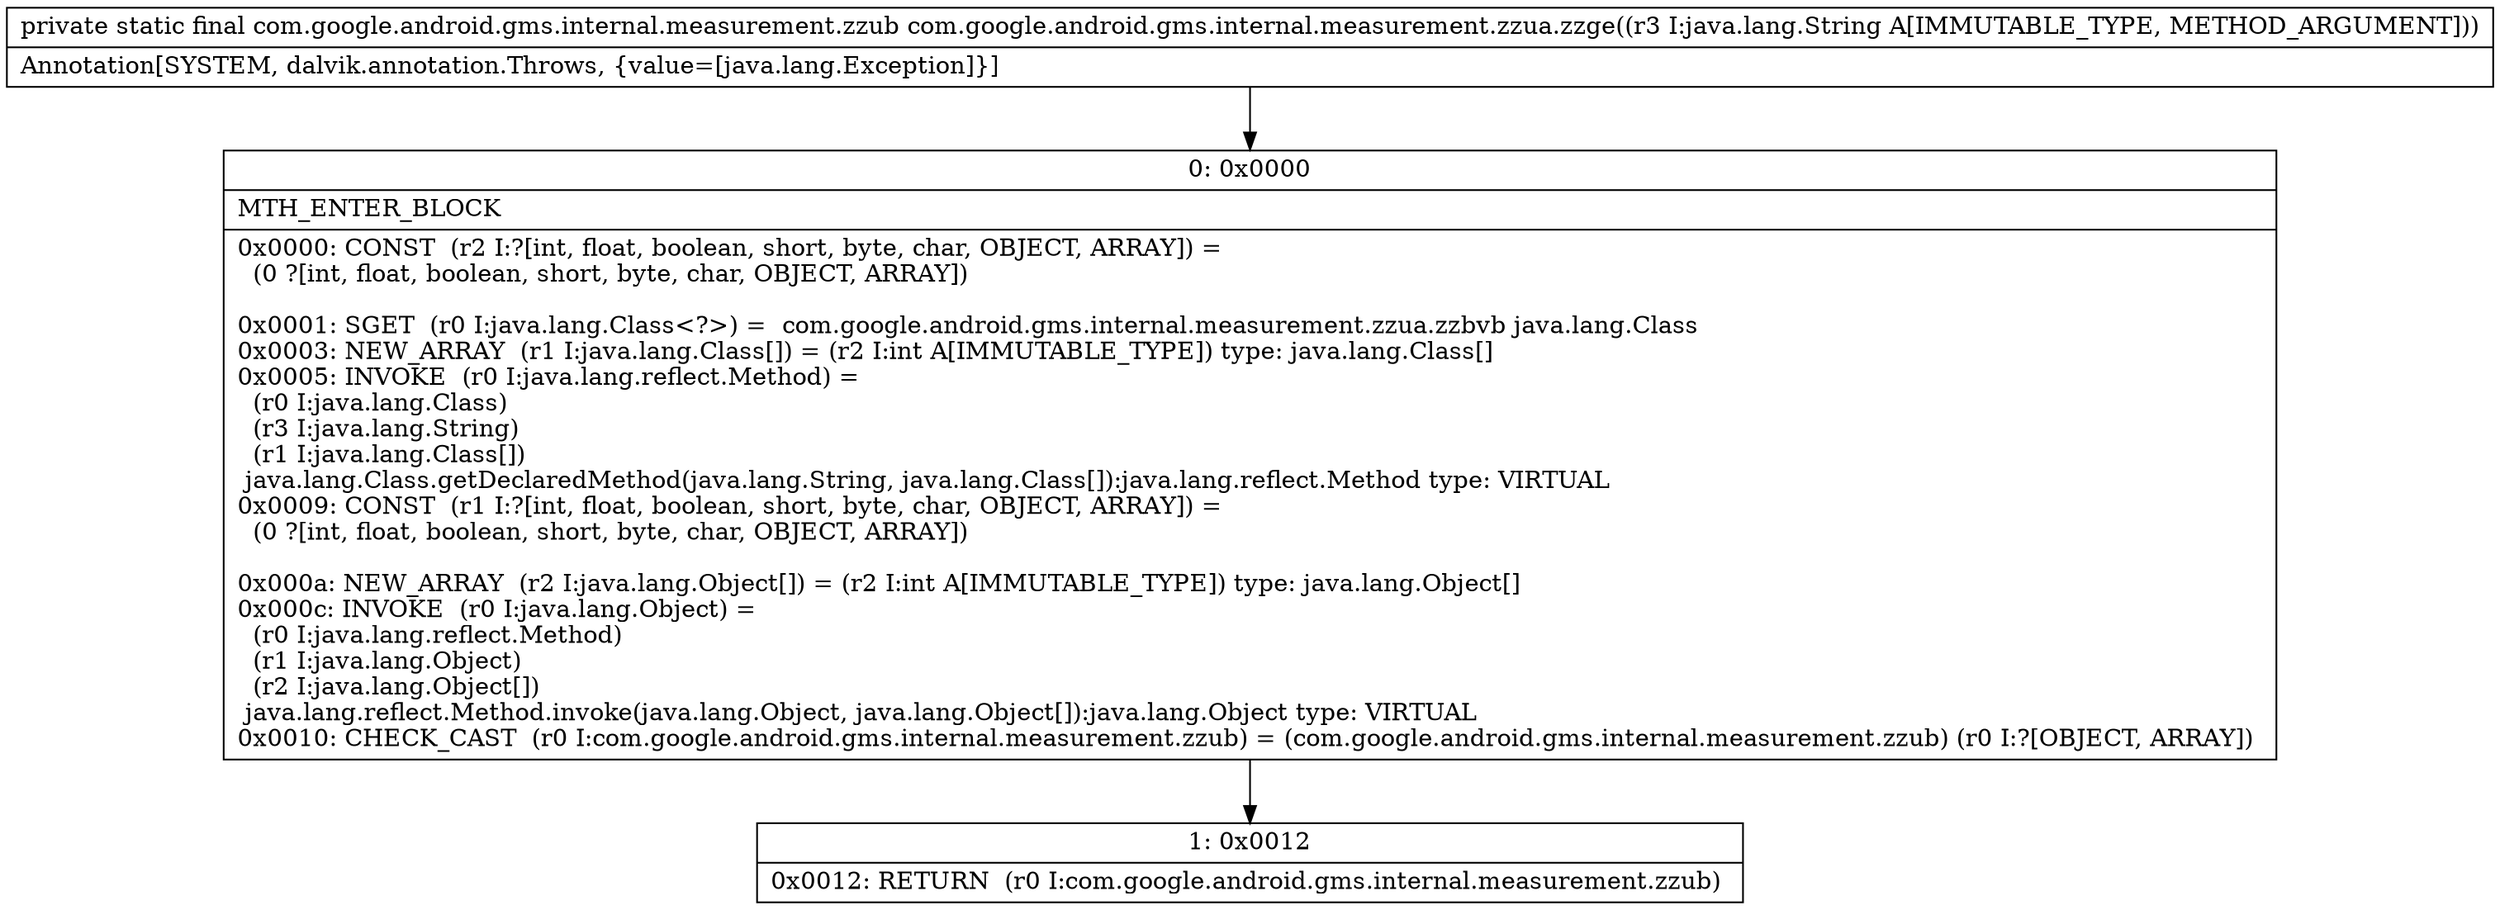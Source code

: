 digraph "CFG forcom.google.android.gms.internal.measurement.zzua.zzge(Ljava\/lang\/String;)Lcom\/google\/android\/gms\/internal\/measurement\/zzub;" {
Node_0 [shape=record,label="{0\:\ 0x0000|MTH_ENTER_BLOCK\l|0x0000: CONST  (r2 I:?[int, float, boolean, short, byte, char, OBJECT, ARRAY]) = \l  (0 ?[int, float, boolean, short, byte, char, OBJECT, ARRAY])\l \l0x0001: SGET  (r0 I:java.lang.Class\<?\>) =  com.google.android.gms.internal.measurement.zzua.zzbvb java.lang.Class \l0x0003: NEW_ARRAY  (r1 I:java.lang.Class[]) = (r2 I:int A[IMMUTABLE_TYPE]) type: java.lang.Class[] \l0x0005: INVOKE  (r0 I:java.lang.reflect.Method) = \l  (r0 I:java.lang.Class)\l  (r3 I:java.lang.String)\l  (r1 I:java.lang.Class[])\l java.lang.Class.getDeclaredMethod(java.lang.String, java.lang.Class[]):java.lang.reflect.Method type: VIRTUAL \l0x0009: CONST  (r1 I:?[int, float, boolean, short, byte, char, OBJECT, ARRAY]) = \l  (0 ?[int, float, boolean, short, byte, char, OBJECT, ARRAY])\l \l0x000a: NEW_ARRAY  (r2 I:java.lang.Object[]) = (r2 I:int A[IMMUTABLE_TYPE]) type: java.lang.Object[] \l0x000c: INVOKE  (r0 I:java.lang.Object) = \l  (r0 I:java.lang.reflect.Method)\l  (r1 I:java.lang.Object)\l  (r2 I:java.lang.Object[])\l java.lang.reflect.Method.invoke(java.lang.Object, java.lang.Object[]):java.lang.Object type: VIRTUAL \l0x0010: CHECK_CAST  (r0 I:com.google.android.gms.internal.measurement.zzub) = (com.google.android.gms.internal.measurement.zzub) (r0 I:?[OBJECT, ARRAY]) \l}"];
Node_1 [shape=record,label="{1\:\ 0x0012|0x0012: RETURN  (r0 I:com.google.android.gms.internal.measurement.zzub) \l}"];
MethodNode[shape=record,label="{private static final com.google.android.gms.internal.measurement.zzub com.google.android.gms.internal.measurement.zzua.zzge((r3 I:java.lang.String A[IMMUTABLE_TYPE, METHOD_ARGUMENT]))  | Annotation[SYSTEM, dalvik.annotation.Throws, \{value=[java.lang.Exception]\}]\l}"];
MethodNode -> Node_0;
Node_0 -> Node_1;
}

